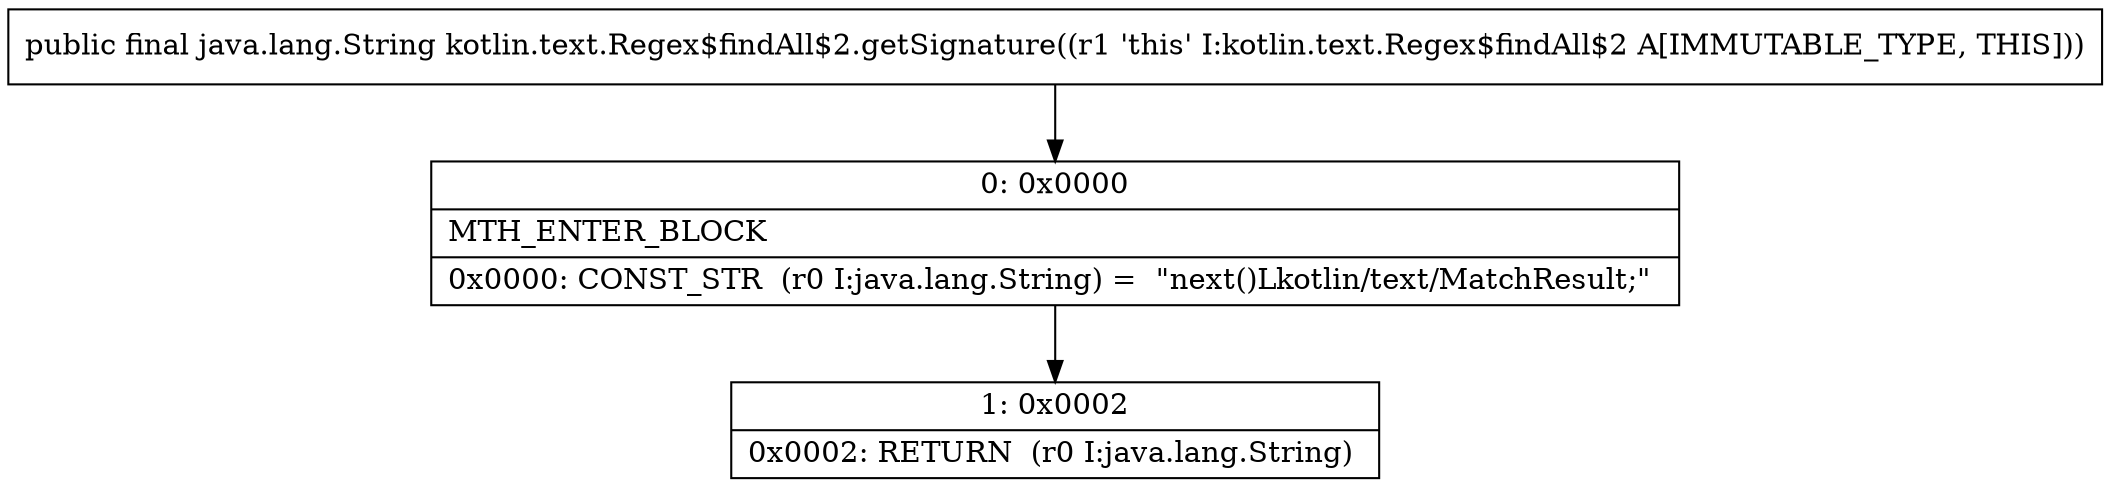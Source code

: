 digraph "CFG forkotlin.text.Regex$findAll$2.getSignature()Ljava\/lang\/String;" {
Node_0 [shape=record,label="{0\:\ 0x0000|MTH_ENTER_BLOCK\l|0x0000: CONST_STR  (r0 I:java.lang.String) =  \"next()Lkotlin\/text\/MatchResult;\" \l}"];
Node_1 [shape=record,label="{1\:\ 0x0002|0x0002: RETURN  (r0 I:java.lang.String) \l}"];
MethodNode[shape=record,label="{public final java.lang.String kotlin.text.Regex$findAll$2.getSignature((r1 'this' I:kotlin.text.Regex$findAll$2 A[IMMUTABLE_TYPE, THIS])) }"];
MethodNode -> Node_0;
Node_0 -> Node_1;
}

